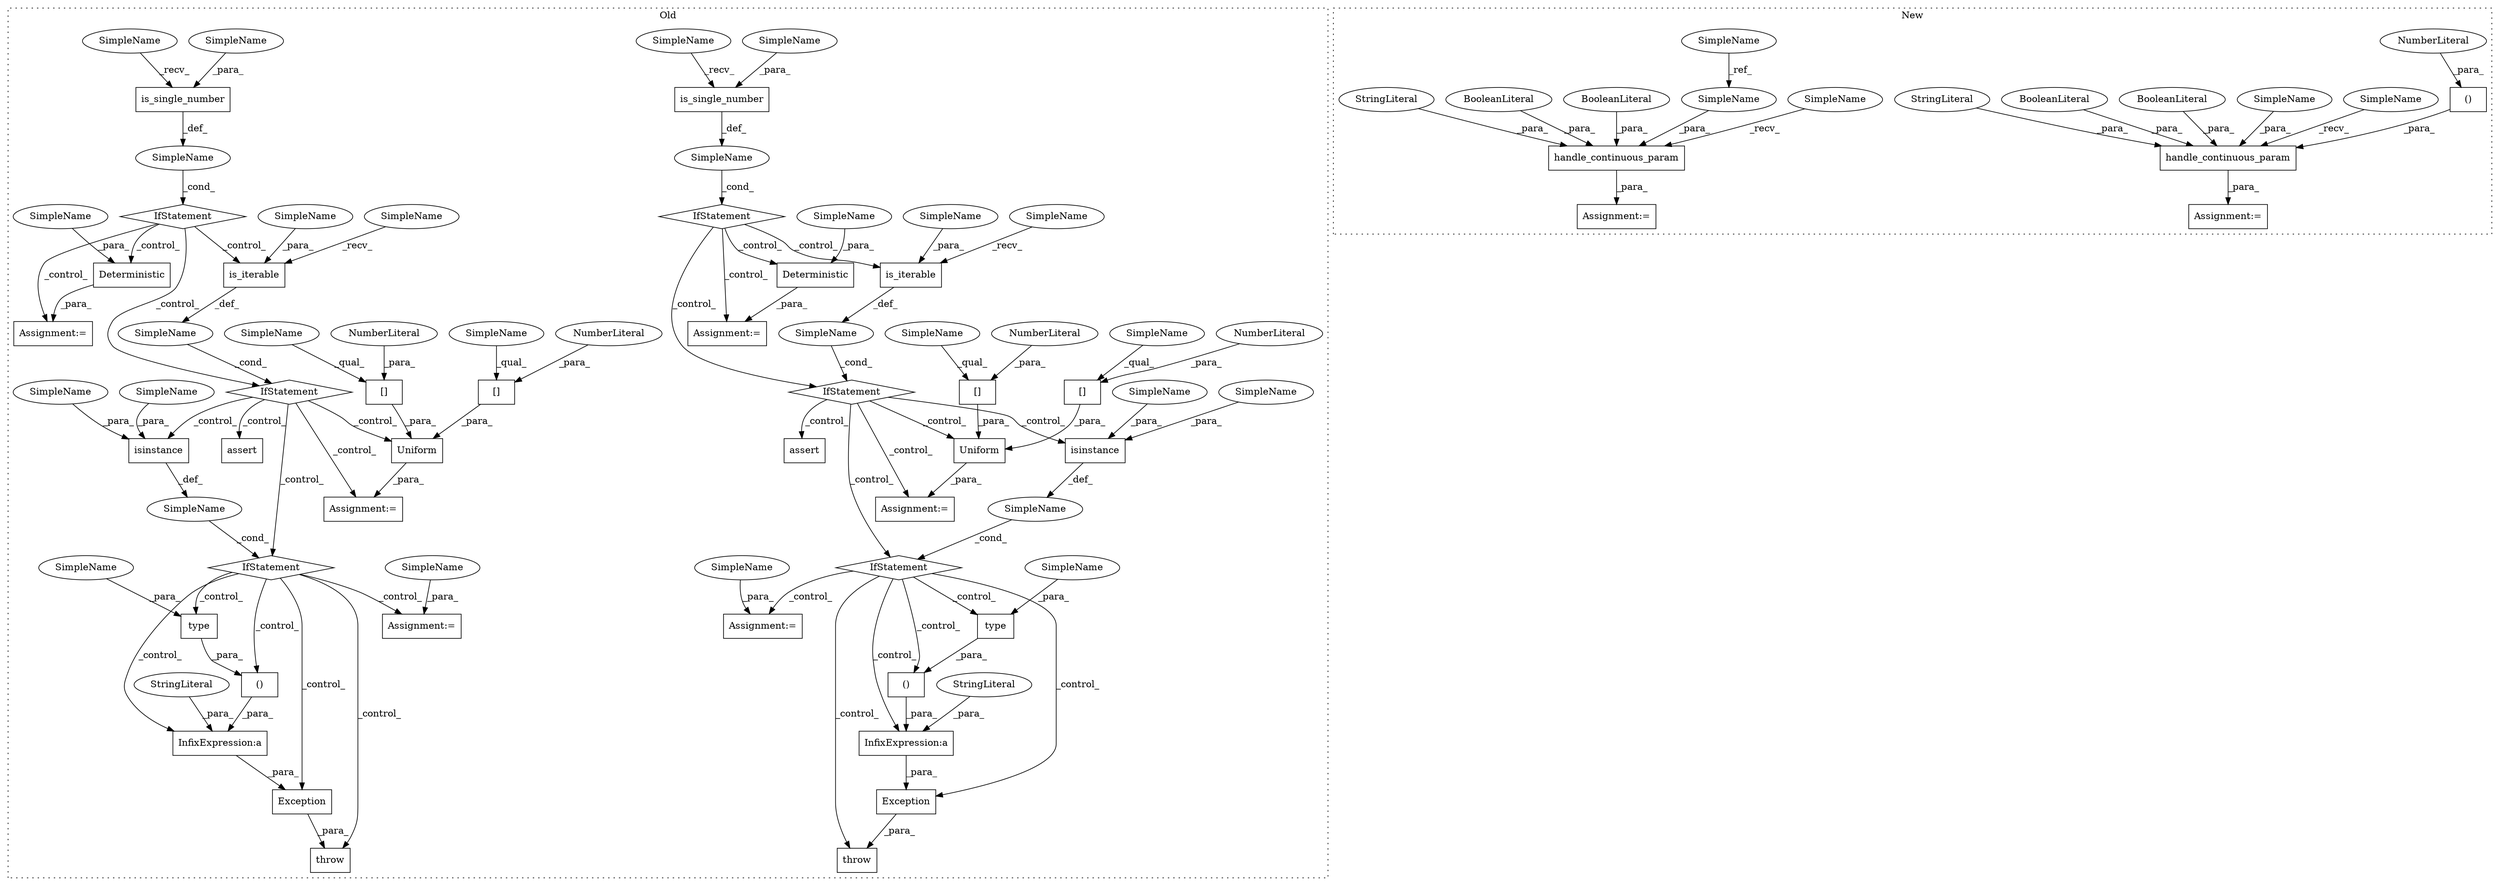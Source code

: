 digraph G {
subgraph cluster0 {
1 [label="()" a="106" s="6418" l="35" shape="box"];
8 [label="is_iterable" a="32" s="5998,6015" l="12,1" shape="box"];
9 [label="type" a="32" s="6442,6452" l="5,1" shape="box"];
10 [label="InfixExpression:a" a="27" s="6408" l="10" shape="box"];
11 [label="[]" a="2" s="6195,6202" l="6,1" shape="box"];
12 [label="NumberLiteral" a="34" s="6201" l="1" shape="ellipse"];
13 [label="[]" a="2" s="6186,6193" l="6,1" shape="box"];
14 [label="NumberLiteral" a="34" s="6192" l="1" shape="ellipse"];
15 [label="is_single_number" a="32" s="5904,5926" l="17,1" shape="box"];
16 [label="SimpleName" a="42" s="" l="" shape="ellipse"];
17 [label="SimpleName" a="42" s="" l="" shape="ellipse"];
18 [label="SimpleName" a="42" s="" l="" shape="ellipse"];
19 [label="Deterministic" a="32" s="5949,5968" l="14,1" shape="box"];
20 [label="isinstance" a="32" s="6226,6262" l="11,1" shape="box"];
21 [label="StringLiteral" a="45" s="6328" l="80" shape="ellipse"];
22 [label="Exception" a="32" s="6318,6453" l="10,2" shape="box"];
23 [label="throw" a="53" s="6312" l="6" shape="box"];
24 [label="IfStatement" a="25" s="5987,6016" l="4,2" shape="diamond"];
25 [label="Assignment:=" a="7" s="6284" l="1" shape="box"];
26 [label="IfStatement" a="25" s="5893,5927" l="4,2" shape="diamond"];
27 [label="Assignment:=" a="7" s="5948" l="1" shape="box"];
28 [label="IfStatement" a="25" s="6222,6263" l="4,2" shape="diamond"];
29 [label="Uniform" a="32" s="6178,6203" l="8,1" shape="box"];
30 [label="assert" a="32" s="6033,6156" l="10,2" shape="box"];
31 [label="is_single_number" a="32" s="6478,6503" l="17,1" shape="box"];
32 [label="assert" a="32" s="6619,6748" l="10,2" shape="box"];
33 [label="IfStatement" a="25" s="6467,6504" l="4,2" shape="diamond"];
34 [label="SimpleName" a="42" s="" l="" shape="ellipse"];
35 [label="Exception" a="32" s="6928,7066" l="10,2" shape="box"];
36 [label="throw" a="53" s="6922" l="6" shape="box"];
37 [label="()" a="106" s="7028" l="38" shape="box"];
38 [label="InfixExpression:a" a="27" s="7018" l="10" shape="box"];
39 [label="Uniform" a="32" s="6773,6804" l="8,1" shape="box"];
40 [label="[]" a="2" s="6793,6803" l="9,1" shape="box"];
41 [label="NumberLiteral" a="34" s="6802" l="1" shape="ellipse"];
42 [label="[]" a="2" s="6781,6791" l="9,1" shape="box"];
43 [label="NumberLiteral" a="34" s="6790" l="1" shape="ellipse"];
44 [label="SimpleName" a="42" s="" l="" shape="ellipse"];
45 [label="SimpleName" a="42" s="" l="" shape="ellipse"];
46 [label="IfStatement" a="25" s="6570,6602" l="4,2" shape="diamond"];
47 [label="is_iterable" a="32" s="6581,6601" l="12,1" shape="box"];
48 [label="IfStatement" a="25" s="6823,6867" l="4,2" shape="diamond"];
49 [label="Deterministic" a="32" s="6529,6551" l="14,1" shape="box"];
50 [label="isinstance" a="32" s="6827,6866" l="11,1" shape="box"];
51 [label="type" a="32" s="7052,7065" l="5,1" shape="box"];
52 [label="Assignment:=" a="7" s="6177" l="1" shape="box"];
54 [label="Assignment:=" a="7" s="6772" l="1" shape="box"];
55 [label="StringLiteral" a="45" s="6938" l="80" shape="ellipse"];
56 [label="Assignment:=" a="7" s="6891" l="1" shape="box"];
57 [label="Assignment:=" a="7" s="6528" l="1" shape="box"];
65 [label="SimpleName" a="42" s="6447" l="5" shape="ellipse"];
66 [label="SimpleName" a="42" s="5921" l="5" shape="ellipse"];
67 [label="SimpleName" a="42" s="6237" l="5" shape="ellipse"];
68 [label="SimpleName" a="42" s="6285" l="5" shape="ellipse"];
69 [label="SimpleName" a="42" s="5963" l="5" shape="ellipse"];
70 [label="SimpleName" a="42" s="6186" l="5" shape="ellipse"];
71 [label="SimpleName" a="42" s="6010" l="5" shape="ellipse"];
72 [label="SimpleName" a="42" s="6195" l="5" shape="ellipse"];
73 [label="SimpleName" a="42" s="6847" l="19" shape="ellipse"];
74 [label="SimpleName" a="42" s="6243" l="19" shape="ellipse"];
75 [label="SimpleName" a="42" s="6574" l="6" shape="ellipse"];
76 [label="SimpleName" a="42" s="6471" l="6" shape="ellipse"];
77 [label="SimpleName" a="42" s="5897" l="6" shape="ellipse"];
78 [label="SimpleName" a="42" s="5991" l="6" shape="ellipse"];
79 [label="SimpleName" a="42" s="6892" l="8" shape="ellipse"];
80 [label="SimpleName" a="42" s="7057" l="8" shape="ellipse"];
81 [label="SimpleName" a="42" s="6793" l="8" shape="ellipse"];
82 [label="SimpleName" a="42" s="6838" l="8" shape="ellipse"];
83 [label="SimpleName" a="42" s="6781" l="8" shape="ellipse"];
84 [label="SimpleName" a="42" s="6543" l="8" shape="ellipse"];
85 [label="SimpleName" a="42" s="6495" l="8" shape="ellipse"];
86 [label="SimpleName" a="42" s="6593" l="8" shape="ellipse"];
label = "Old";
style="dotted";
}
subgraph cluster1 {
2 [label="handle_continuous_param" a="32" s="5916,5987" l="24,1" shape="box"];
3 [label="()" a="106" s="5959" l="17" shape="box"];
4 [label="BooleanLiteral" a="9" s="5983" l="4" shape="ellipse"];
5 [label="BooleanLiteral" a="9" s="5978" l="4" shape="ellipse"];
6 [label="StringLiteral" a="45" s="5946" l="7" shape="ellipse"];
7 [label="NumberLiteral" a="34" s="5973" l="3" shape="ellipse"];
53 [label="Assignment:=" a="7" s="5904" l="1" shape="box"];
58 [label="handle_continuous_param" a="32" s="6020,6098" l="24,1" shape="box"];
59 [label="SimpleName" a="42" s="5639" l="8" shape="ellipse"];
60 [label="BooleanLiteral" a="9" s="6089" l="4" shape="ellipse"];
61 [label="BooleanLiteral" a="9" s="6094" l="4" shape="ellipse"];
62 [label="Assignment:=" a="7" s="6008" l="1" shape="box"];
63 [label="StringLiteral" a="45" s="6053" l="10" shape="ellipse"];
64 [label="SimpleName" a="42" s="6044" l="8" shape="ellipse"];
87 [label="SimpleName" a="42" s="5905" l="10" shape="ellipse"];
88 [label="SimpleName" a="42" s="6009" l="10" shape="ellipse"];
89 [label="SimpleName" a="42" s="5940" l="5" shape="ellipse"];
label = "New";
style="dotted";
}
1 -> 10 [label="_para_"];
2 -> 53 [label="_para_"];
3 -> 2 [label="_para_"];
4 -> 2 [label="_para_"];
5 -> 2 [label="_para_"];
6 -> 2 [label="_para_"];
7 -> 3 [label="_para_"];
8 -> 16 [label="_def_"];
9 -> 1 [label="_para_"];
10 -> 22 [label="_para_"];
11 -> 29 [label="_para_"];
12 -> 11 [label="_para_"];
13 -> 29 [label="_para_"];
14 -> 13 [label="_para_"];
15 -> 17 [label="_def_"];
16 -> 24 [label="_cond_"];
17 -> 26 [label="_cond_"];
18 -> 28 [label="_cond_"];
19 -> 27 [label="_para_"];
20 -> 18 [label="_def_"];
21 -> 10 [label="_para_"];
22 -> 23 [label="_para_"];
24 -> 28 [label="_control_"];
24 -> 30 [label="_control_"];
24 -> 20 [label="_control_"];
24 -> 29 [label="_control_"];
24 -> 52 [label="_control_"];
26 -> 27 [label="_control_"];
26 -> 24 [label="_control_"];
26 -> 19 [label="_control_"];
26 -> 8 [label="_control_"];
28 -> 23 [label="_control_"];
28 -> 1 [label="_control_"];
28 -> 25 [label="_control_"];
28 -> 10 [label="_control_"];
28 -> 22 [label="_control_"];
28 -> 9 [label="_control_"];
29 -> 52 [label="_para_"];
31 -> 34 [label="_def_"];
33 -> 47 [label="_control_"];
33 -> 57 [label="_control_"];
33 -> 46 [label="_control_"];
33 -> 49 [label="_control_"];
34 -> 33 [label="_cond_"];
35 -> 36 [label="_para_"];
37 -> 38 [label="_para_"];
38 -> 35 [label="_para_"];
39 -> 54 [label="_para_"];
40 -> 39 [label="_para_"];
41 -> 40 [label="_para_"];
42 -> 39 [label="_para_"];
43 -> 42 [label="_para_"];
44 -> 48 [label="_cond_"];
45 -> 46 [label="_cond_"];
46 -> 54 [label="_control_"];
46 -> 50 [label="_control_"];
46 -> 48 [label="_control_"];
46 -> 39 [label="_control_"];
46 -> 32 [label="_control_"];
47 -> 45 [label="_def_"];
48 -> 56 [label="_control_"];
48 -> 38 [label="_control_"];
48 -> 37 [label="_control_"];
48 -> 51 [label="_control_"];
48 -> 36 [label="_control_"];
48 -> 35 [label="_control_"];
49 -> 57 [label="_para_"];
50 -> 44 [label="_def_"];
51 -> 37 [label="_para_"];
55 -> 38 [label="_para_"];
58 -> 62 [label="_para_"];
59 -> 64 [label="_ref_"];
60 -> 58 [label="_para_"];
61 -> 58 [label="_para_"];
63 -> 58 [label="_para_"];
64 -> 58 [label="_para_"];
65 -> 9 [label="_para_"];
66 -> 15 [label="_para_"];
67 -> 20 [label="_para_"];
68 -> 25 [label="_para_"];
69 -> 19 [label="_para_"];
70 -> 13 [label="_qual_"];
71 -> 8 [label="_para_"];
72 -> 11 [label="_qual_"];
73 -> 50 [label="_para_"];
74 -> 20 [label="_para_"];
75 -> 47 [label="_recv_"];
76 -> 31 [label="_recv_"];
77 -> 15 [label="_recv_"];
78 -> 8 [label="_recv_"];
79 -> 56 [label="_para_"];
80 -> 51 [label="_para_"];
81 -> 40 [label="_qual_"];
82 -> 50 [label="_para_"];
83 -> 42 [label="_qual_"];
84 -> 49 [label="_para_"];
85 -> 31 [label="_para_"];
86 -> 47 [label="_para_"];
87 -> 2 [label="_recv_"];
88 -> 58 [label="_recv_"];
89 -> 2 [label="_para_"];
}